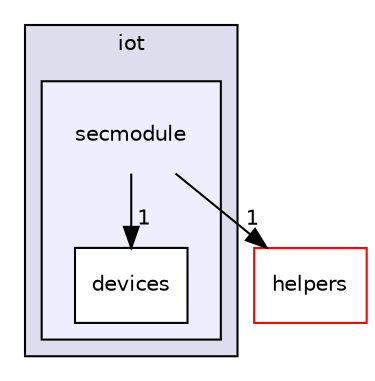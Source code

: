 digraph "secmodule" {
  compound=true
  node [ fontsize="10", fontname="Helvetica"];
  edge [ labelfontsize="10", labelfontname="Helvetica"];
  subgraph clusterdir_bf8b511beec1f7809c9bcae8a0363989 {
    graph [ bgcolor="#ddddee", pencolor="black", label="iot" fontname="Helvetica", fontsize="10", URL="dir_bf8b511beec1f7809c9bcae8a0363989.html"]
  subgraph clusterdir_58858d82a5f765dae87d06d407e751b5 {
    graph [ bgcolor="#eeeeff", pencolor="black", label="" URL="dir_58858d82a5f765dae87d06d407e751b5.html"];
    dir_58858d82a5f765dae87d06d407e751b5 [shape=plaintext label="secmodule"];
    dir_b70a8cb9d8a04283bf4737a3b39856ff [shape=box label="devices" color="black" fillcolor="white" style="filled" URL="dir_b70a8cb9d8a04283bf4737a3b39856ff.html"];
  }
  }
  dir_861f50189fda057e6c57d1c1130602b3 [shape=box label="helpers" fillcolor="white" style="filled" color="red" URL="dir_861f50189fda057e6c57d1c1130602b3.html"];
  dir_58858d82a5f765dae87d06d407e751b5->dir_861f50189fda057e6c57d1c1130602b3 [headlabel="1", labeldistance=1.5 headhref="dir_000084_000052.html"];
  dir_58858d82a5f765dae87d06d407e751b5->dir_b70a8cb9d8a04283bf4737a3b39856ff [headlabel="1", labeldistance=1.5 headhref="dir_000084_000085.html"];
}
